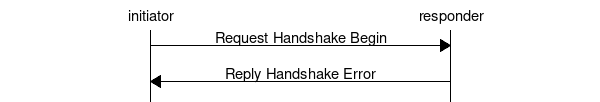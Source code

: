 # MSC for successful handshakes
msc {

  a [label="initiator"], b [label="responder"];

  a=>b [ label = "Request Handshake Begin" ];
  b=>a [ label = "Reply Handshake Error" ];
}
